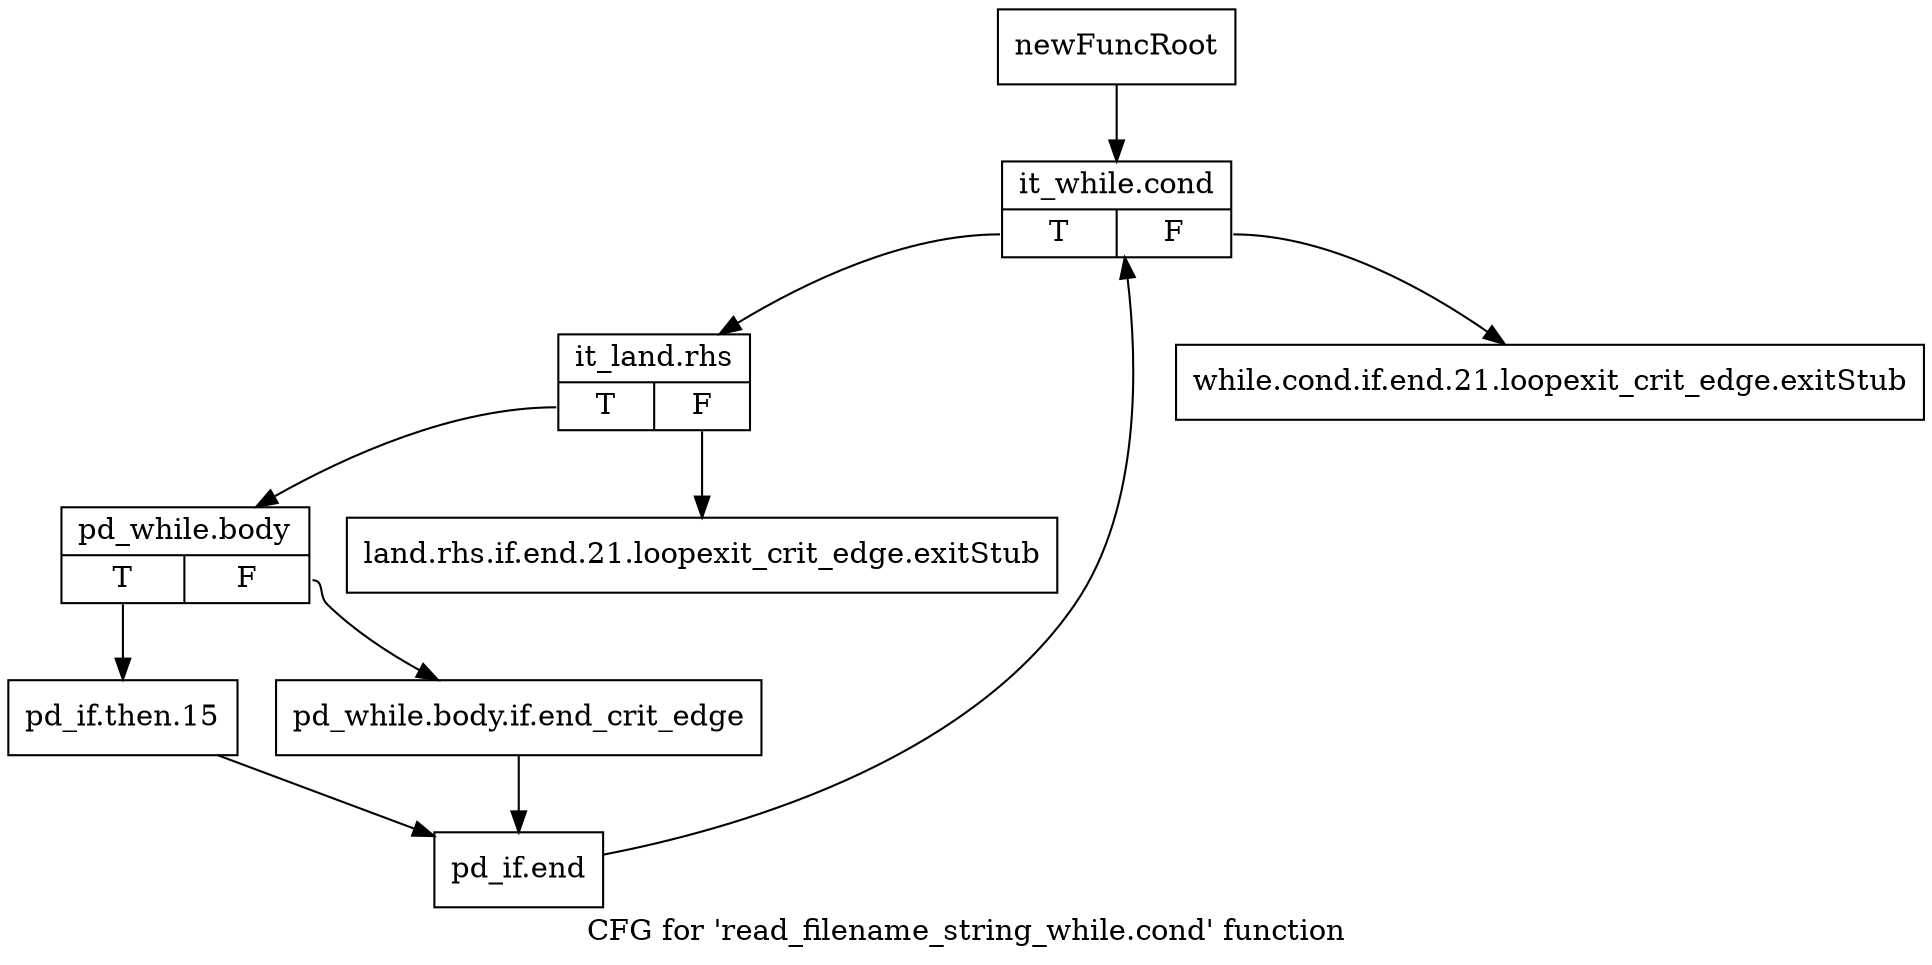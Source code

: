 digraph "CFG for 'read_filename_string_while.cond' function" {
	label="CFG for 'read_filename_string_while.cond' function";

	Node0xa2c7070 [shape=record,label="{newFuncRoot}"];
	Node0xa2c7070 -> Node0xa2c7160;
	Node0xa2c70c0 [shape=record,label="{while.cond.if.end.21.loopexit_crit_edge.exitStub}"];
	Node0xa2c7110 [shape=record,label="{land.rhs.if.end.21.loopexit_crit_edge.exitStub}"];
	Node0xa2c7160 [shape=record,label="{it_while.cond|{<s0>T|<s1>F}}"];
	Node0xa2c7160:s0 -> Node0xa2c71b0;
	Node0xa2c7160:s1 -> Node0xa2c70c0;
	Node0xa2c71b0 [shape=record,label="{it_land.rhs|{<s0>T|<s1>F}}"];
	Node0xa2c71b0:s0 -> Node0xa2c7200;
	Node0xa2c71b0:s1 -> Node0xa2c7110;
	Node0xa2c7200 [shape=record,label="{pd_while.body|{<s0>T|<s1>F}}"];
	Node0xa2c7200:s0 -> Node0xa2c72a0;
	Node0xa2c7200:s1 -> Node0xa2c7250;
	Node0xa2c7250 [shape=record,label="{pd_while.body.if.end_crit_edge}"];
	Node0xa2c7250 -> Node0xa2c72f0;
	Node0xa2c72a0 [shape=record,label="{pd_if.then.15}"];
	Node0xa2c72a0 -> Node0xa2c72f0;
	Node0xa2c72f0 [shape=record,label="{pd_if.end}"];
	Node0xa2c72f0 -> Node0xa2c7160;
}
